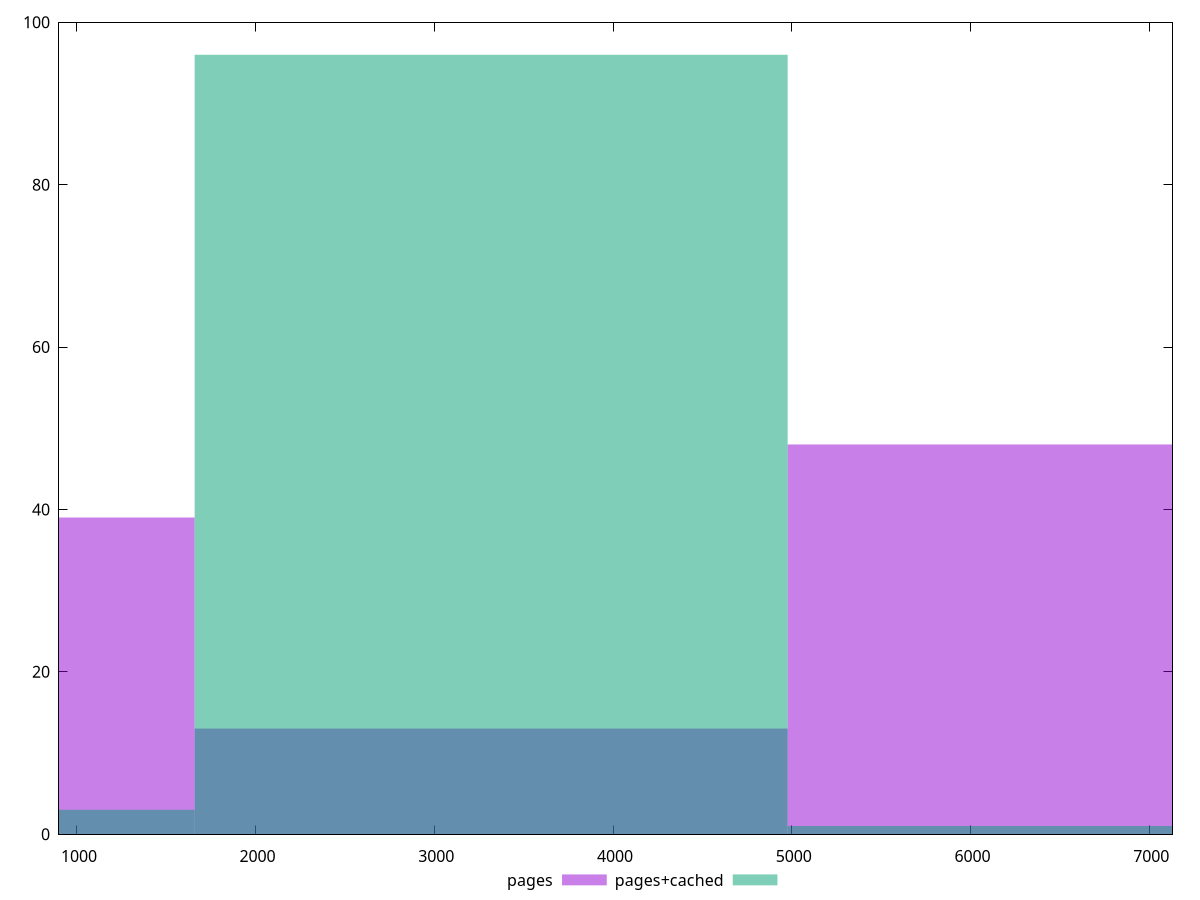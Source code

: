reset

$pages <<EOF
6635.686209831131 48
0 39
3317.8431049155656 13
EOF

$pagesCached <<EOF
6635.686209831131 1
3317.8431049155656 96
0 3
EOF

set key outside below
set boxwidth 3317.8431049155656
set xrange [900:7130]
set yrange [0:100]
set trange [0:100]
set style fill transparent solid 0.5 noborder
set terminal svg size 640, 500 enhanced background rgb 'white'
set output "report_00009_2021-02-08T22-37-41.559Z/unused-javascript/comparison/histogram/0_vs_1.svg"

plot $pages title "pages" with boxes, \
     $pagesCached title "pages+cached" with boxes

reset
